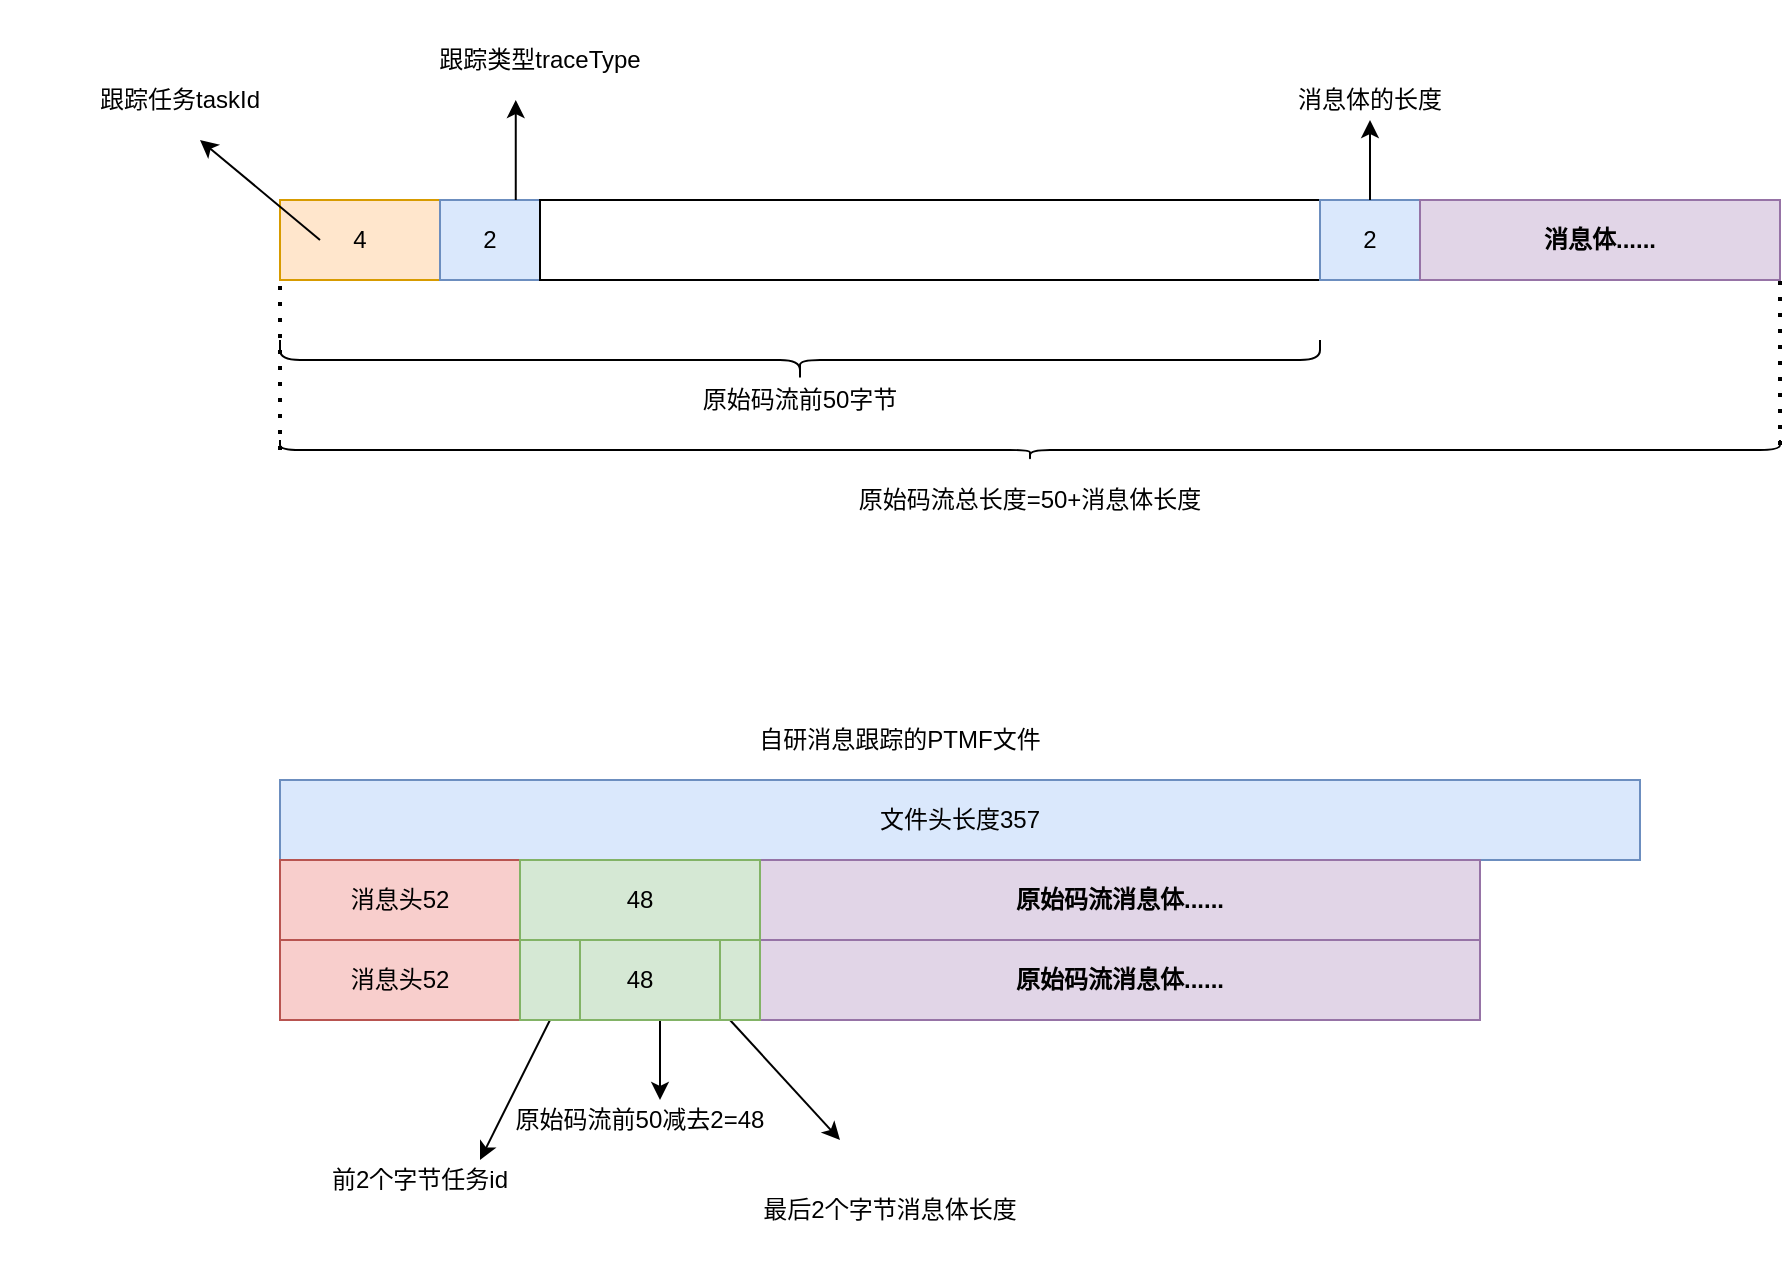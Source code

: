<mxfile version="21.1.6" type="github">
  <diagram name="第 1 页" id="FvLirUPuwIgb5PK6brYg">
    <mxGraphModel dx="1434" dy="796" grid="1" gridSize="10" guides="1" tooltips="1" connect="1" arrows="1" fold="1" page="1" pageScale="1" pageWidth="827" pageHeight="1169" math="0" shadow="0">
      <root>
        <mxCell id="0" />
        <mxCell id="1" parent="0" />
        <mxCell id="0qi9Cj2gWTsvopHAAKJu-1" value="4" style="rounded=0;whiteSpace=wrap;html=1;fillColor=#ffe6cc;strokeColor=#d79b00;" vertex="1" parent="1">
          <mxGeometry x="160" y="190" width="80" height="40" as="geometry" />
        </mxCell>
        <mxCell id="0qi9Cj2gWTsvopHAAKJu-4" value="2" style="rounded=0;whiteSpace=wrap;html=1;fillColor=#dae8fc;strokeColor=#6c8ebf;" vertex="1" parent="1">
          <mxGeometry x="240" y="190" width="50" height="40" as="geometry" />
        </mxCell>
        <mxCell id="0qi9Cj2gWTsvopHAAKJu-5" value="" style="rounded=0;whiteSpace=wrap;html=1;" vertex="1" parent="1">
          <mxGeometry x="290" y="190" width="390" height="40" as="geometry" />
        </mxCell>
        <mxCell id="0qi9Cj2gWTsvopHAAKJu-6" value="原始码流前50字节" style="text;strokeColor=none;align=center;fillColor=none;html=1;verticalAlign=middle;whiteSpace=wrap;rounded=0;" vertex="1" parent="1">
          <mxGeometry x="330" y="260" width="180" height="60" as="geometry" />
        </mxCell>
        <mxCell id="0qi9Cj2gWTsvopHAAKJu-7" value="" style="endArrow=classic;html=1;rounded=0;" edge="1" parent="1">
          <mxGeometry width="50" height="50" relative="1" as="geometry">
            <mxPoint x="180" y="210" as="sourcePoint" />
            <mxPoint x="120" y="160" as="targetPoint" />
          </mxGeometry>
        </mxCell>
        <mxCell id="0qi9Cj2gWTsvopHAAKJu-8" value="跟踪任务taskId" style="text;strokeColor=none;align=center;fillColor=none;html=1;verticalAlign=middle;whiteSpace=wrap;rounded=0;" vertex="1" parent="1">
          <mxGeometry x="20" y="110" width="180" height="60" as="geometry" />
        </mxCell>
        <mxCell id="0qi9Cj2gWTsvopHAAKJu-9" value="" style="endArrow=classic;html=1;rounded=0;" edge="1" parent="1">
          <mxGeometry width="50" height="50" relative="1" as="geometry">
            <mxPoint x="277.88" y="190" as="sourcePoint" />
            <mxPoint x="277.88" y="140" as="targetPoint" />
          </mxGeometry>
        </mxCell>
        <mxCell id="0qi9Cj2gWTsvopHAAKJu-10" value="跟踪类型traceType" style="text;strokeColor=none;align=center;fillColor=none;html=1;verticalAlign=middle;whiteSpace=wrap;rounded=0;" vertex="1" parent="1">
          <mxGeometry x="200" y="90" width="180" height="60" as="geometry" />
        </mxCell>
        <mxCell id="0qi9Cj2gWTsvopHAAKJu-11" value="2" style="rounded=0;whiteSpace=wrap;html=1;fillColor=#dae8fc;strokeColor=#6c8ebf;" vertex="1" parent="1">
          <mxGeometry x="680" y="190" width="50" height="40" as="geometry" />
        </mxCell>
        <mxCell id="0qi9Cj2gWTsvopHAAKJu-14" value="消息体的长度" style="text;strokeColor=none;align=center;fillColor=none;html=1;verticalAlign=middle;whiteSpace=wrap;rounded=0;" vertex="1" parent="1">
          <mxGeometry x="615" y="110" width="180" height="60" as="geometry" />
        </mxCell>
        <mxCell id="0qi9Cj2gWTsvopHAAKJu-17" value="&lt;b&gt;消息体......&lt;/b&gt;" style="rounded=0;whiteSpace=wrap;html=1;fillColor=#e1d5e7;strokeColor=#9673a6;" vertex="1" parent="1">
          <mxGeometry x="730" y="190" width="180" height="40" as="geometry" />
        </mxCell>
        <mxCell id="0qi9Cj2gWTsvopHAAKJu-27" value="" style="endArrow=classic;html=1;rounded=0;exitX=0.5;exitY=0;exitDx=0;exitDy=0;" edge="1" parent="1" source="0qi9Cj2gWTsvopHAAKJu-11">
          <mxGeometry width="50" height="50" relative="1" as="geometry">
            <mxPoint x="710" y="180" as="sourcePoint" />
            <mxPoint x="705" y="150" as="targetPoint" />
          </mxGeometry>
        </mxCell>
        <mxCell id="0qi9Cj2gWTsvopHAAKJu-28" value="" style="shape=curlyBracket;whiteSpace=wrap;html=1;rounded=1;labelPosition=left;verticalLabelPosition=middle;align=right;verticalAlign=middle;direction=north;" vertex="1" parent="1">
          <mxGeometry x="160" y="260" width="520" height="20" as="geometry" />
        </mxCell>
        <mxCell id="0qi9Cj2gWTsvopHAAKJu-29" value="" style="shape=curlyBracket;whiteSpace=wrap;html=1;rounded=1;flipH=1;labelPosition=right;verticalLabelPosition=middle;align=left;verticalAlign=middle;direction=north;" vertex="1" parent="1">
          <mxGeometry x="160" y="310" width="750" height="10" as="geometry" />
        </mxCell>
        <mxCell id="0qi9Cj2gWTsvopHAAKJu-30" value="原始码流总长度=50+消息体长度" style="text;strokeColor=none;align=center;fillColor=none;html=1;verticalAlign=middle;whiteSpace=wrap;rounded=0;" vertex="1" parent="1">
          <mxGeometry x="445" y="310" width="180" height="60" as="geometry" />
        </mxCell>
        <mxCell id="0qi9Cj2gWTsvopHAAKJu-32" value="" style="endArrow=none;dashed=1;html=1;dashPattern=1 3;strokeWidth=2;rounded=0;exitX=0.5;exitY=0;exitDx=0;exitDy=0;" edge="1" parent="1" source="0qi9Cj2gWTsvopHAAKJu-29">
          <mxGeometry width="50" height="50" relative="1" as="geometry">
            <mxPoint x="110" y="280" as="sourcePoint" />
            <mxPoint x="160" y="230" as="targetPoint" />
          </mxGeometry>
        </mxCell>
        <mxCell id="0qi9Cj2gWTsvopHAAKJu-33" value="" style="endArrow=none;dashed=1;html=1;dashPattern=1 3;strokeWidth=2;rounded=0;exitX=0.75;exitY=1;exitDx=0;exitDy=0;entryX=1;entryY=1;entryDx=0;entryDy=0;" edge="1" parent="1" source="0qi9Cj2gWTsvopHAAKJu-29" target="0qi9Cj2gWTsvopHAAKJu-17">
          <mxGeometry width="50" height="50" relative="1" as="geometry">
            <mxPoint x="860" y="290" as="sourcePoint" />
            <mxPoint x="910" y="240" as="targetPoint" />
          </mxGeometry>
        </mxCell>
        <mxCell id="0qi9Cj2gWTsvopHAAKJu-34" value="文件头长度357" style="rounded=0;whiteSpace=wrap;html=1;fillColor=#dae8fc;strokeColor=#6c8ebf;" vertex="1" parent="1">
          <mxGeometry x="160" y="480" width="680" height="40" as="geometry" />
        </mxCell>
        <mxCell id="0qi9Cj2gWTsvopHAAKJu-35" value="消息头52" style="rounded=0;whiteSpace=wrap;html=1;fillColor=#f8cecc;strokeColor=#b85450;" vertex="1" parent="1">
          <mxGeometry x="160" y="520" width="120" height="40" as="geometry" />
        </mxCell>
        <mxCell id="0qi9Cj2gWTsvopHAAKJu-38" value="&lt;b&gt;原始码流消息体......&lt;/b&gt;" style="rounded=0;whiteSpace=wrap;html=1;fillColor=#e1d5e7;strokeColor=#9673a6;" vertex="1" parent="1">
          <mxGeometry x="400" y="520" width="360" height="40" as="geometry" />
        </mxCell>
        <mxCell id="0qi9Cj2gWTsvopHAAKJu-39" value="" style="endArrow=classic;html=1;rounded=0;" edge="1" parent="1">
          <mxGeometry width="50" height="50" relative="1" as="geometry">
            <mxPoint x="350" y="600" as="sourcePoint" />
            <mxPoint x="350" y="640" as="targetPoint" />
          </mxGeometry>
        </mxCell>
        <mxCell id="0qi9Cj2gWTsvopHAAKJu-40" value="原始码流前50减去2=48" style="text;strokeColor=none;align=center;fillColor=none;html=1;verticalAlign=middle;whiteSpace=wrap;rounded=0;" vertex="1" parent="1">
          <mxGeometry x="250" y="620" width="180" height="60" as="geometry" />
        </mxCell>
        <mxCell id="0qi9Cj2gWTsvopHAAKJu-42" value="" style="endArrow=classic;html=1;rounded=0;exitX=0.5;exitY=1;exitDx=0;exitDy=0;" edge="1" parent="1" source="0qi9Cj2gWTsvopHAAKJu-51">
          <mxGeometry width="50" height="50" relative="1" as="geometry">
            <mxPoint x="290" y="670" as="sourcePoint" />
            <mxPoint x="260" y="670" as="targetPoint" />
          </mxGeometry>
        </mxCell>
        <mxCell id="0qi9Cj2gWTsvopHAAKJu-43" value="前2个字节任务id" style="text;strokeColor=none;align=center;fillColor=none;html=1;verticalAlign=middle;whiteSpace=wrap;rounded=0;" vertex="1" parent="1">
          <mxGeometry x="140" y="630" width="180" height="100" as="geometry" />
        </mxCell>
        <mxCell id="0qi9Cj2gWTsvopHAAKJu-44" value="" style="endArrow=classic;html=1;rounded=0;" edge="1" parent="1">
          <mxGeometry width="50" height="50" relative="1" as="geometry">
            <mxPoint x="385" y="600" as="sourcePoint" />
            <mxPoint x="440" y="660" as="targetPoint" />
          </mxGeometry>
        </mxCell>
        <mxCell id="0qi9Cj2gWTsvopHAAKJu-46" value="最后2个字节消息体长度" style="text;strokeColor=none;align=center;fillColor=none;html=1;verticalAlign=middle;whiteSpace=wrap;rounded=0;" vertex="1" parent="1">
          <mxGeometry x="380" y="670" width="170" height="50" as="geometry" />
        </mxCell>
        <mxCell id="0qi9Cj2gWTsvopHAAKJu-47" value="自研消息跟踪的PTMF文件" style="text;strokeColor=none;align=center;fillColor=none;html=1;verticalAlign=middle;whiteSpace=wrap;rounded=0;" vertex="1" parent="1">
          <mxGeometry x="380" y="410" width="180" height="100" as="geometry" />
        </mxCell>
        <mxCell id="0qi9Cj2gWTsvopHAAKJu-48" value="消息头52" style="rounded=0;whiteSpace=wrap;html=1;fillColor=#f8cecc;strokeColor=#b85450;" vertex="1" parent="1">
          <mxGeometry x="160" y="560" width="120" height="40" as="geometry" />
        </mxCell>
        <mxCell id="0qi9Cj2gWTsvopHAAKJu-49" value="48" style="rounded=0;whiteSpace=wrap;html=1;fillColor=#d5e8d4;strokeColor=#82b366;" vertex="1" parent="1">
          <mxGeometry x="280" y="560" width="120" height="40" as="geometry" />
        </mxCell>
        <mxCell id="0qi9Cj2gWTsvopHAAKJu-50" value="&lt;b&gt;原始码流消息体......&lt;/b&gt;" style="rounded=0;whiteSpace=wrap;html=1;fillColor=#e1d5e7;strokeColor=#9673a6;" vertex="1" parent="1">
          <mxGeometry x="400" y="560" width="360" height="40" as="geometry" />
        </mxCell>
        <mxCell id="0qi9Cj2gWTsvopHAAKJu-51" value="" style="rounded=0;whiteSpace=wrap;html=1;fillColor=#d5e8d4;strokeColor=#82b366;" vertex="1" parent="1">
          <mxGeometry x="280" y="560" width="30" height="40" as="geometry" />
        </mxCell>
        <mxCell id="0qi9Cj2gWTsvopHAAKJu-52" value="" style="rounded=0;whiteSpace=wrap;html=1;fillColor=#d5e8d4;strokeColor=#82b366;" vertex="1" parent="1">
          <mxGeometry x="380" y="560" width="20" height="40" as="geometry" />
        </mxCell>
        <mxCell id="0qi9Cj2gWTsvopHAAKJu-54" value="48" style="rounded=0;whiteSpace=wrap;html=1;fillColor=#d5e8d4;strokeColor=#82b366;" vertex="1" parent="1">
          <mxGeometry x="280" y="520" width="120" height="40" as="geometry" />
        </mxCell>
      </root>
    </mxGraphModel>
  </diagram>
</mxfile>
